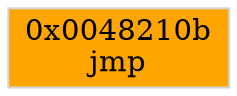 strict digraph G {
	graph [bgcolor=transparent,
		name=G
	];
	node [color=lightsteelblue,
		fillcolor=lightsteelblue,
		shape=rectangle,
		style=filled
	];
	"0x0048210b"	[color=lightgrey,
		fillcolor=orange,
		label="0x0048210b
jmp"];
}
